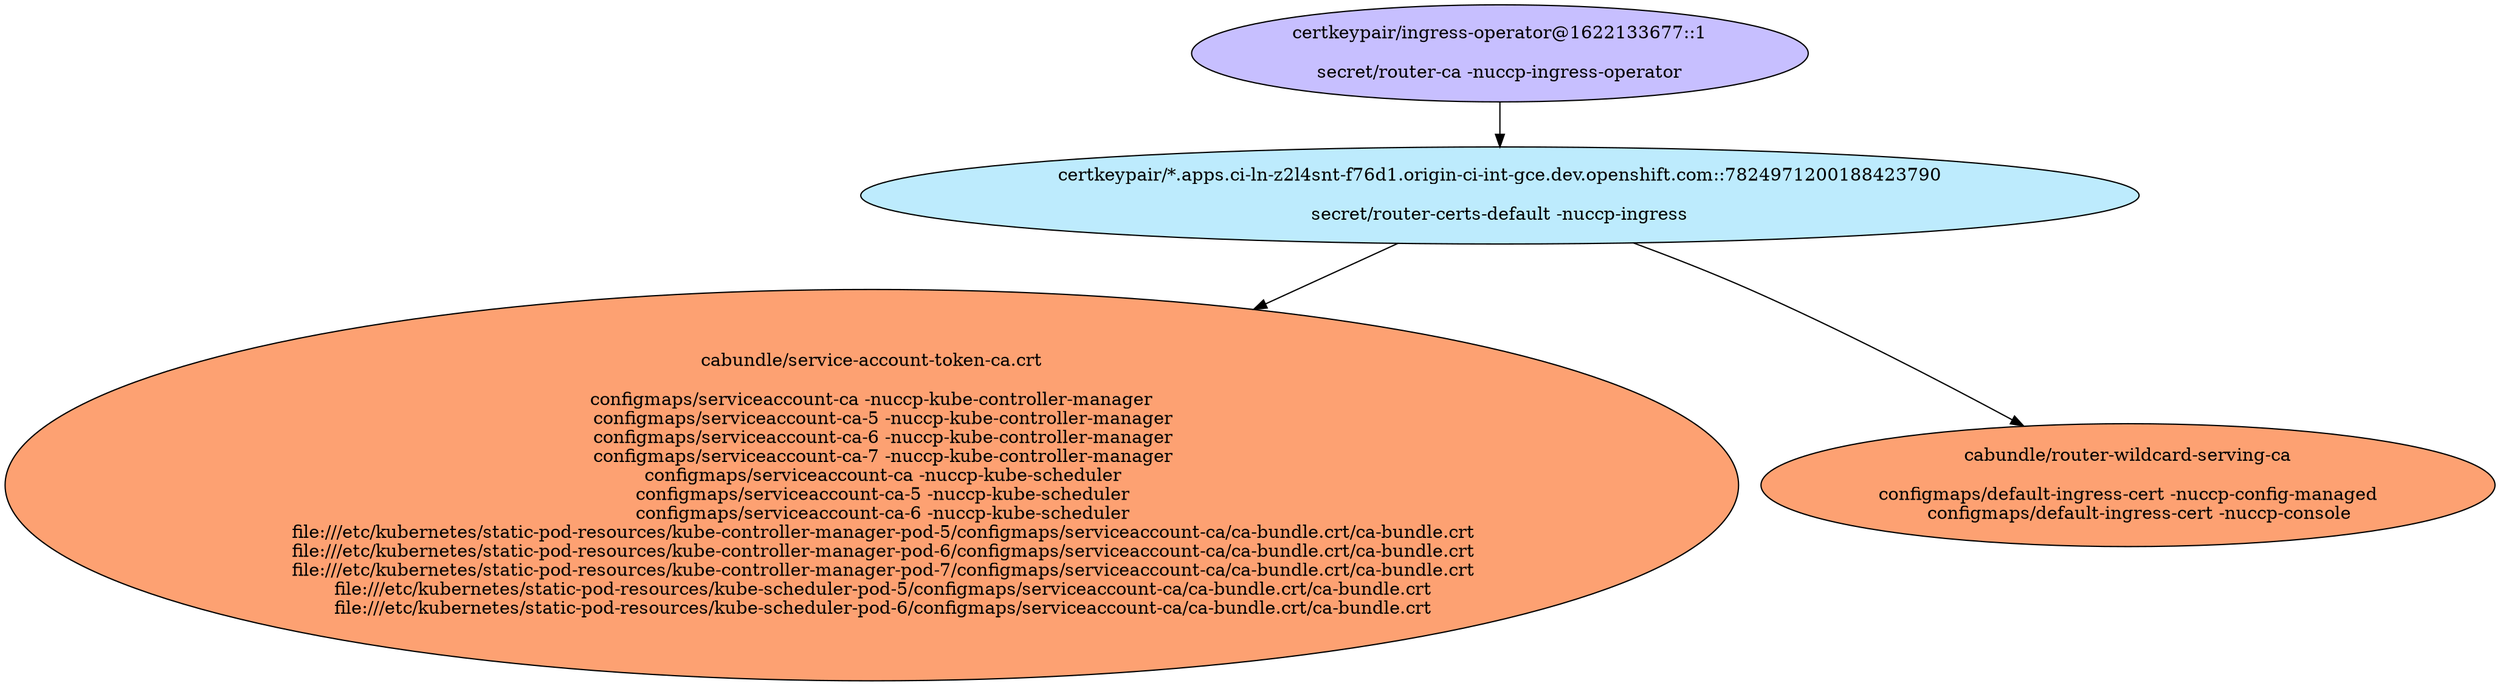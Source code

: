 digraph "Local Certificate" {
  // Node definitions.
  2 [
    label="certkeypair/ingress-operator@1622133677::1\n\nsecret/router-ca -nuccp-ingress-operator\n"
    style=filled
    fillcolor="#c7bfff"
  ];
  3 [
    label="certkeypair/*.apps.ci-ln-z2l4snt-f76d1.origin-ci-int-gce.dev.openshift.com::7824971200188423790\n\nsecret/router-certs-default -nuccp-ingress\n"
    style=filled
    fillcolor="#bdebfd"
  ];
  11 [
    label="cabundle/service-account-token-ca.crt\n\nconfigmaps/serviceaccount-ca -nuccp-kube-controller-manager\n    configmaps/serviceaccount-ca-5 -nuccp-kube-controller-manager\n    configmaps/serviceaccount-ca-6 -nuccp-kube-controller-manager\n    configmaps/serviceaccount-ca-7 -nuccp-kube-controller-manager\n    configmaps/serviceaccount-ca -nuccp-kube-scheduler\n    configmaps/serviceaccount-ca-5 -nuccp-kube-scheduler\n    configmaps/serviceaccount-ca-6 -nuccp-kube-scheduler\n    file:///etc/kubernetes/static-pod-resources/kube-controller-manager-pod-5/configmaps/serviceaccount-ca/ca-bundle.crt/ca-bundle.crt\n    file:///etc/kubernetes/static-pod-resources/kube-controller-manager-pod-6/configmaps/serviceaccount-ca/ca-bundle.crt/ca-bundle.crt\n    file:///etc/kubernetes/static-pod-resources/kube-controller-manager-pod-7/configmaps/serviceaccount-ca/ca-bundle.crt/ca-bundle.crt\n    file:///etc/kubernetes/static-pod-resources/kube-scheduler-pod-5/configmaps/serviceaccount-ca/ca-bundle.crt/ca-bundle.crt\n    file:///etc/kubernetes/static-pod-resources/kube-scheduler-pod-6/configmaps/serviceaccount-ca/ca-bundle.crt/ca-bundle.crt\n"
    style=filled
    fillcolor="#fda172"
  ];
  12 [
    label="cabundle/router-wildcard-serving-ca\n\nconfigmaps/default-ingress-cert -nuccp-config-managed\n    configmaps/default-ingress-cert -nuccp-console\n"
    style=filled
    fillcolor="#fda172"
  ];

  // Edge definitions.
  2 -> 3;
  3 -> 11;
  3 -> 12;
}